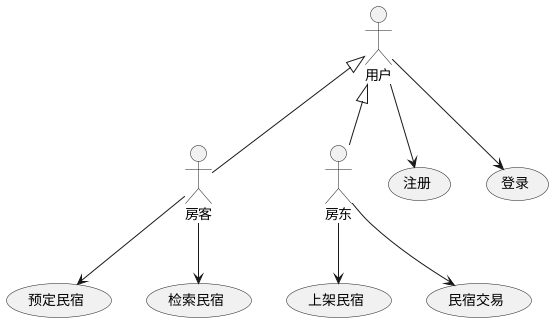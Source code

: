 @startuml 用例图

actor 房客
actor 房东
actor 用户

用户 <|-- 房客
用户 <|-- 房东

:用户: --> (注册)
:用户: --> (登录)

:房客: --> (预定民宿)
:房客: --> (检索民宿)

:房东: --> (上架民宿)
:房东: --> (民宿交易)

@enduml